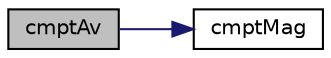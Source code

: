 digraph "cmptAv"
{
  bgcolor="transparent";
  edge [fontname="Helvetica",fontsize="10",labelfontname="Helvetica",labelfontsize="10"];
  node [fontname="Helvetica",fontsize="10",shape=record];
  rankdir="LR";
  Node89407 [label="cmptAv",height=0.2,width=0.4,color="black", fillcolor="grey75", style="filled", fontcolor="black"];
  Node89407 -> Node89408 [color="midnightblue",fontsize="10",style="solid",fontname="Helvetica"];
  Node89408 [label="cmptMag",height=0.2,width=0.4,color="black",URL="$a21851.html#acf2383c8a0a1d5fef3eb5255b950229d"];
}
